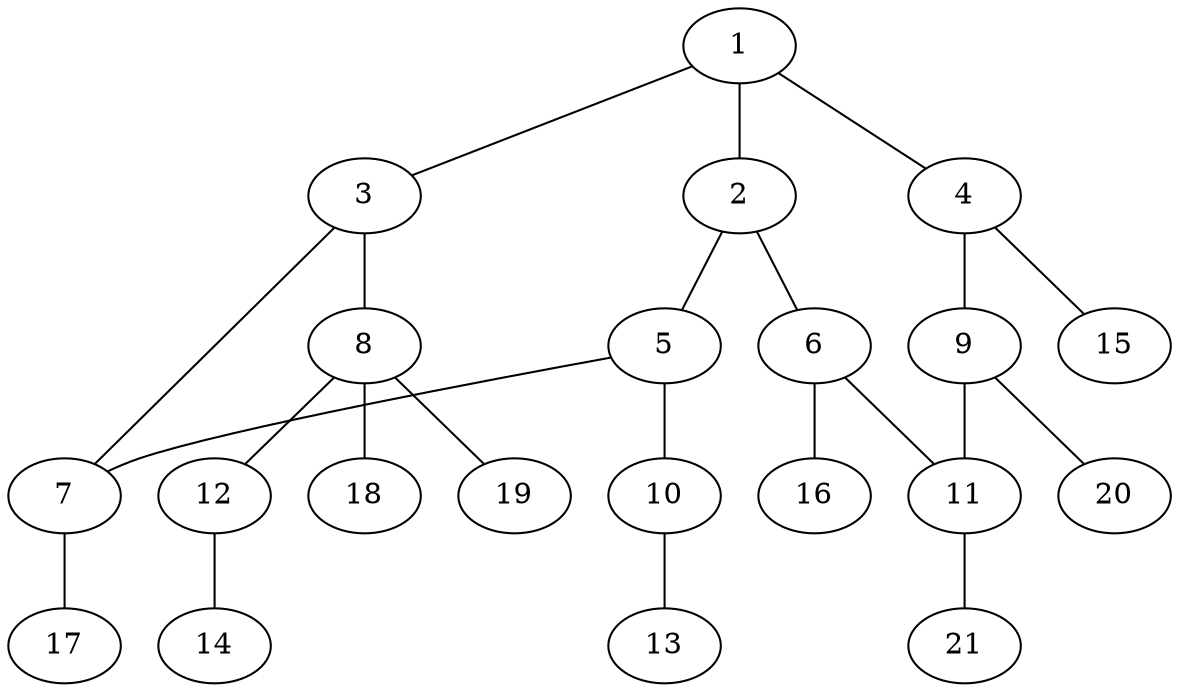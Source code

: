 graph molecule_2178 {
	1	 [chem=C];
	2	 [chem=C];
	1 -- 2	 [valence=2];
	3	 [chem=C];
	1 -- 3	 [valence=1];
	4	 [chem=C];
	1 -- 4	 [valence=1];
	5	 [chem=N];
	2 -- 5	 [valence=1];
	6	 [chem=C];
	2 -- 6	 [valence=1];
	7	 [chem=C];
	3 -- 7	 [valence=2];
	8	 [chem=C];
	3 -- 8	 [valence=1];
	9	 [chem=C];
	4 -- 9	 [valence=2];
	15	 [chem=H];
	4 -- 15	 [valence=1];
	5 -- 7	 [valence=1];
	10	 [chem=N];
	5 -- 10	 [valence=1];
	11	 [chem=C];
	6 -- 11	 [valence=2];
	16	 [chem=H];
	6 -- 16	 [valence=1];
	17	 [chem=H];
	7 -- 17	 [valence=1];
	12	 [chem=C];
	8 -- 12	 [valence=1];
	18	 [chem=H];
	8 -- 18	 [valence=1];
	19	 [chem=H];
	8 -- 19	 [valence=1];
	9 -- 11	 [valence=1];
	20	 [chem=H];
	9 -- 20	 [valence=1];
	13	 [chem=O];
	10 -- 13	 [valence=2];
	21	 [chem=H];
	11 -- 21	 [valence=1];
	14	 [chem=N];
	12 -- 14	 [valence=3];
}
